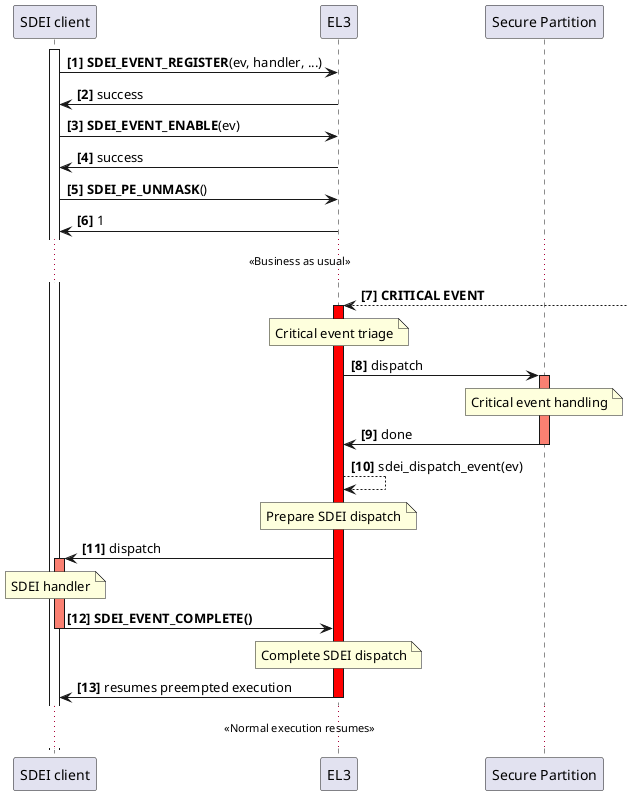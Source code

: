 /'
 ' Copyright (c) 2017, ARM Limited and Contributors. All rights reserved.
 '
 ' SPDX-License-Identifier: BSD-3-Clause
 '/

@startuml

autonumber "<b>[#]</b>"
participant "SDEI client" as EL2
participant EL3
participant "Secure Partition" as SP

activate EL2
EL2->EL3: **SDEI_EVENT_REGISTER**(ev, handler, ...)
EL3->EL2: success
EL2->EL3: **SDEI_EVENT_ENABLE**(ev)
EL3->EL2: success
EL2->EL3: **SDEI_PE_UNMASK**()
EL3->EL2: 1

... <<Business as usual>> ...

EL3<--]: **CRITICAL EVENT**
activate EL3 #red
note over EL3: Critical event triage
EL3->SP: dispatch
activate SP #salmon
note over SP: Critical event handling
SP->EL3: done
deactivate SP
EL3-->EL3: sdei_dispatch_event(ev)
note over EL3: Prepare SDEI dispatch
EL3->EL2: dispatch
activate EL2 #salmon
note over EL2: SDEI handler
EL2->EL3: **SDEI_EVENT_COMPLETE()**
deactivate EL2
note over EL3: Complete SDEI dispatch
EL3->EL2: resumes preempted execution
deactivate EL3

... <<Normal execution resumes>> ...

@enduml
